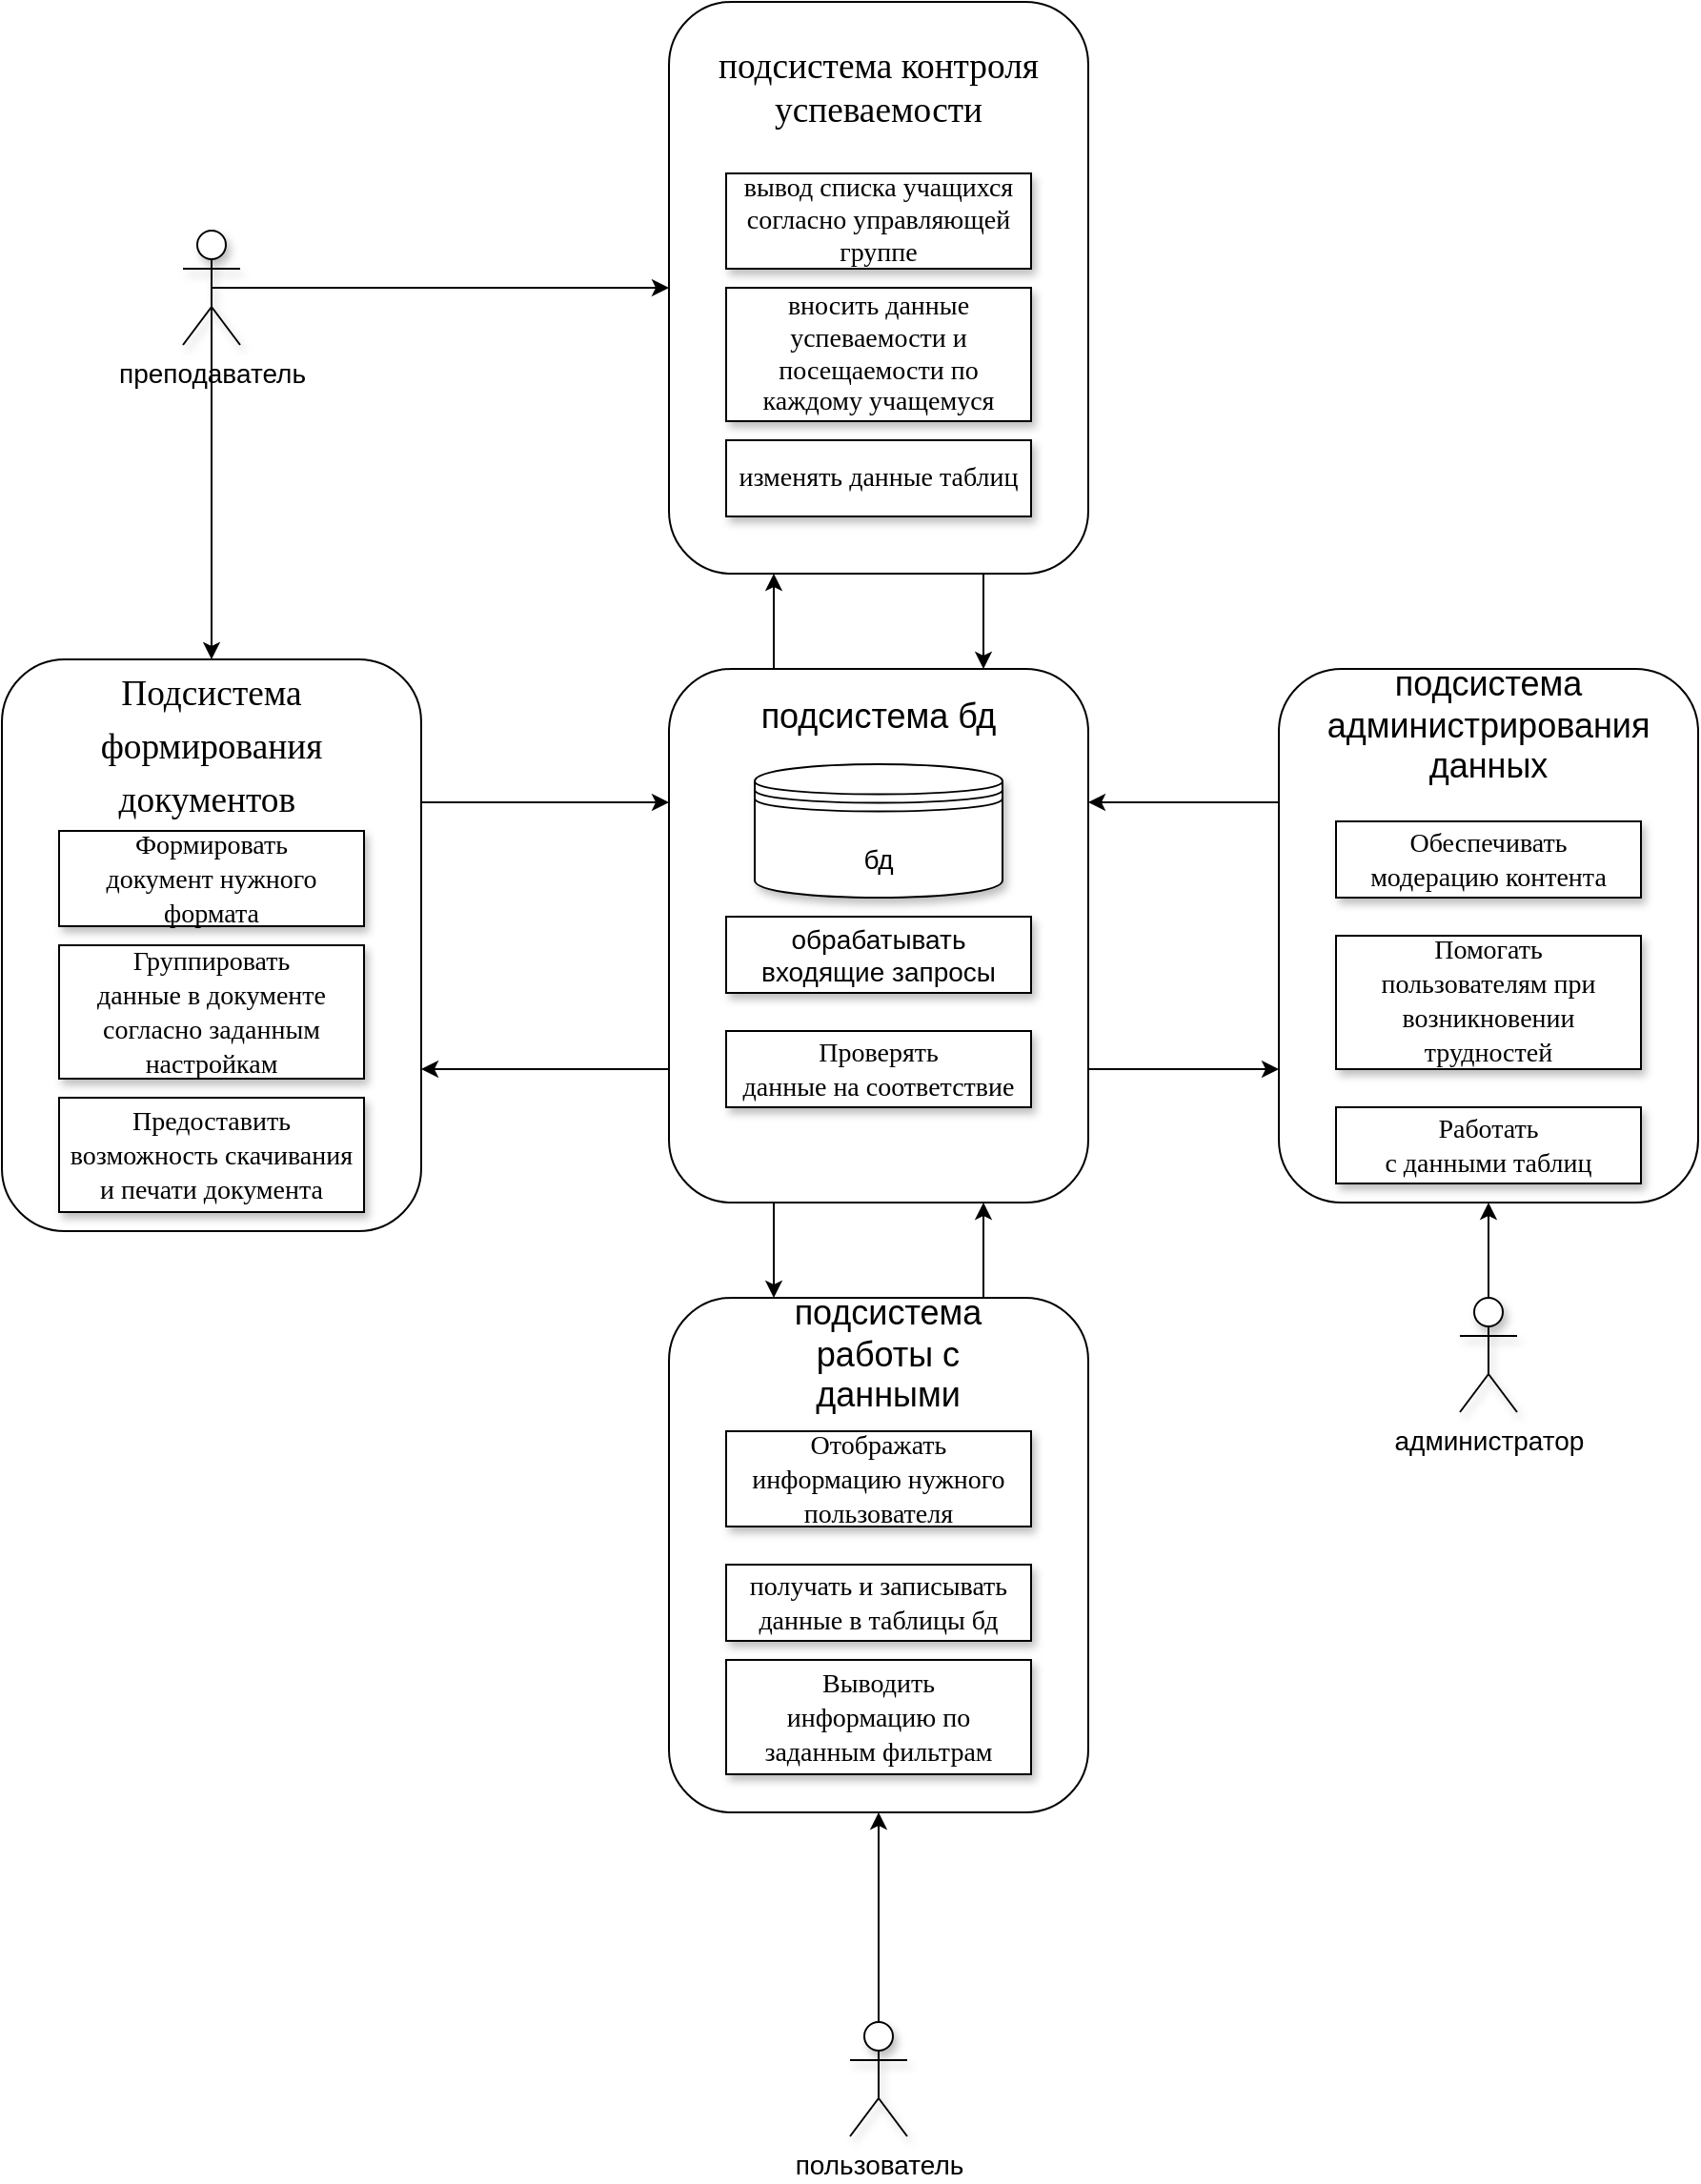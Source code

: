 <mxfile version="17.1.2" type="github"><diagram id="0LDRQkIn8O1QZU5tjKof" name="Page-1"><mxGraphModel dx="2617" dy="2008" grid="1" gridSize="10" guides="1" tooltips="1" connect="1" arrows="1" fold="1" page="1" pageScale="1" pageWidth="827" pageHeight="1169" math="0" shadow="0"><root><mxCell id="0"/><mxCell id="1" parent="0"/><mxCell id="NItQtO32SqaME0U2cCp2-9" value="" style="group" parent="1" vertex="1" connectable="0"><mxGeometry x="330" y="210" width="220" height="280" as="geometry"/></mxCell><mxCell id="NItQtO32SqaME0U2cCp2-1" value="" style="rounded=1;whiteSpace=wrap;html=1;" parent="NItQtO32SqaME0U2cCp2-9" vertex="1"><mxGeometry width="220" height="280" as="geometry"/></mxCell><mxCell id="NItQtO32SqaME0U2cCp2-2" value="" style="shape=datastore;whiteSpace=wrap;html=1;labelPosition=center;verticalLabelPosition=bottom;align=center;verticalAlign=top;shadow=1;" parent="NItQtO32SqaME0U2cCp2-9" vertex="1"><mxGeometry x="45" y="50" width="130" height="70" as="geometry"/></mxCell><mxCell id="NItQtO32SqaME0U2cCp2-4" value="&lt;font style=&quot;font-size: 18px&quot;&gt;подсистема бд&lt;/font&gt;" style="text;html=1;strokeColor=none;fillColor=none;align=center;verticalAlign=middle;whiteSpace=wrap;rounded=0;" parent="NItQtO32SqaME0U2cCp2-9" vertex="1"><mxGeometry x="45" y="10" width="130" height="30" as="geometry"/></mxCell><mxCell id="NItQtO32SqaME0U2cCp2-5" value="&lt;font style=&quot;font-size: 14px&quot;&gt;обрабатывать входящие запросы&lt;/font&gt;" style="rounded=0;whiteSpace=wrap;html=1;shadow=1;" parent="NItQtO32SqaME0U2cCp2-9" vertex="1"><mxGeometry x="30" y="130" width="160" height="40" as="geometry"/></mxCell><mxCell id="NItQtO32SqaME0U2cCp2-6" value="&lt;span style=&quot;line-height: 150% ; font-family: &amp;#34;times new roman&amp;#34; , serif&quot;&gt;&lt;font style=&quot;font-size: 14px&quot;&gt;Проверять&lt;br/&gt;данные на соответствие&lt;/font&gt;&lt;/span&gt;" style="rounded=0;whiteSpace=wrap;html=1;shadow=1;" parent="NItQtO32SqaME0U2cCp2-9" vertex="1"><mxGeometry x="30" y="190" width="160" height="40" as="geometry"/></mxCell><mxCell id="NItQtO32SqaME0U2cCp2-30" value="бд" style="text;html=1;strokeColor=none;fillColor=none;align=center;verticalAlign=middle;whiteSpace=wrap;rounded=0;shadow=1;fontSize=14;" parent="NItQtO32SqaME0U2cCp2-9" vertex="1"><mxGeometry x="80" y="85" width="60" height="30" as="geometry"/></mxCell><mxCell id="NItQtO32SqaME0U2cCp2-33" value="" style="group" parent="1" vertex="1" connectable="0"><mxGeometry x="-20" y="205" width="220" height="300" as="geometry"/></mxCell><mxCell id="NItQtO32SqaME0U2cCp2-24" value="" style="rounded=1;whiteSpace=wrap;html=1;" parent="NItQtO32SqaME0U2cCp2-33" vertex="1"><mxGeometry width="220" height="300" as="geometry"/></mxCell><mxCell id="NItQtO32SqaME0U2cCp2-25" value="&lt;span style=&quot;font-size: 14.0pt ; line-height: 150% ; font-family: &amp;#34;times new roman&amp;#34; , serif&quot;&gt;Подсистема&lt;br/&gt;формирования документов&amp;nbsp;&lt;/span&gt;" style="text;html=1;strokeColor=none;fillColor=none;align=center;verticalAlign=middle;whiteSpace=wrap;rounded=0;shadow=1;fontSize=18;" parent="NItQtO32SqaME0U2cCp2-33" vertex="1"><mxGeometry x="20" y="30" width="180" height="30" as="geometry"/></mxCell><mxCell id="NItQtO32SqaME0U2cCp2-26" value="&lt;span style=&quot;line-height: 150% ; font-family: &amp;#34;times new roman&amp;#34; , serif&quot;&gt;&lt;font style=&quot;font-size: 14px&quot;&gt;Формировать&lt;br/&gt;документ нужного формата&lt;/font&gt;&lt;/span&gt;" style="rounded=0;whiteSpace=wrap;html=1;shadow=1;" parent="NItQtO32SqaME0U2cCp2-33" vertex="1"><mxGeometry x="30" y="90" width="160" height="50" as="geometry"/></mxCell><mxCell id="NItQtO32SqaME0U2cCp2-27" value="&lt;span style=&quot;line-height: 150% ; font-family: &amp;#34;times new roman&amp;#34; , serif&quot;&gt;&lt;font style=&quot;font-size: 14px&quot;&gt;Группировать&lt;br/&gt;данные в документе согласно заданным настройкам&lt;/font&gt;&lt;/span&gt;" style="rounded=0;whiteSpace=wrap;html=1;shadow=1;align=center;" parent="NItQtO32SqaME0U2cCp2-33" vertex="1"><mxGeometry x="30" y="150" width="160" height="70" as="geometry"/></mxCell><mxCell id="NItQtO32SqaME0U2cCp2-28" value="&lt;span style=&quot;line-height: 150% ; font-family: &amp;#34;times new roman&amp;#34; , serif&quot;&gt;&lt;font style=&quot;font-size: 14px&quot;&gt;Предоставить&lt;br/&gt;возможность скачивания и печати документа&lt;/font&gt;&lt;/span&gt;" style="rounded=0;whiteSpace=wrap;html=1;shadow=1;" parent="NItQtO32SqaME0U2cCp2-33" vertex="1"><mxGeometry x="30" y="230" width="160" height="60" as="geometry"/></mxCell><mxCell id="NItQtO32SqaME0U2cCp2-52" style="edgeStyle=orthogonalEdgeStyle;rounded=0;orthogonalLoop=1;jettySize=auto;html=1;exitX=0.75;exitY=0;exitDx=0;exitDy=0;entryX=0.75;entryY=1;entryDx=0;entryDy=0;fontSize=14;" parent="1" source="NItQtO32SqaME0U2cCp2-34" target="NItQtO32SqaME0U2cCp2-1" edge="1"><mxGeometry relative="1" as="geometry"/></mxCell><mxCell id="NItQtO32SqaME0U2cCp2-34" value="" style="rounded=1;whiteSpace=wrap;html=1;" parent="1" vertex="1"><mxGeometry x="330" y="540" width="220" height="270" as="geometry"/></mxCell><mxCell id="NItQtO32SqaME0U2cCp2-35" value="подсистема работы с данными" style="text;html=1;strokeColor=none;fillColor=none;align=center;verticalAlign=middle;whiteSpace=wrap;rounded=0;shadow=1;fontSize=18;" parent="1" vertex="1"><mxGeometry x="370" y="555" width="150" height="30" as="geometry"/></mxCell><mxCell id="NItQtO32SqaME0U2cCp2-36" value="&lt;span style=&quot;line-height: 150% ; font-family: &amp;#34;times new roman&amp;#34; , serif&quot;&gt;&lt;font style=&quot;font-size: 14px&quot;&gt;Отображать&lt;br/&gt;информацию нужного пользователя&lt;/font&gt;&lt;/span&gt;" style="rounded=0;whiteSpace=wrap;html=1;shadow=1;" parent="1" vertex="1"><mxGeometry x="360" y="610" width="160" height="50" as="geometry"/></mxCell><mxCell id="NItQtO32SqaME0U2cCp2-37" value="&lt;span style=&quot;line-height: 150% ; font-family: &amp;#34;times new roman&amp;#34; , serif&quot;&gt;&lt;font style=&quot;font-size: 14px&quot;&gt;Выводить&lt;br/&gt;информацию по заданным фильтрам&lt;/font&gt;&lt;/span&gt;" style="rounded=0;whiteSpace=wrap;html=1;shadow=1;align=center;" parent="1" vertex="1"><mxGeometry x="360" y="730" width="160" height="60" as="geometry"/></mxCell><mxCell id="NItQtO32SqaME0U2cCp2-38" value="&lt;span style=&quot;line-height: 150% ; font-family: &amp;#34;times new roman&amp;#34; , serif&quot;&gt;&lt;font style=&quot;font-size: 14px&quot;&gt;получать и записывать&lt;br&gt;данные в таблицы бд&lt;/font&gt;&lt;/span&gt;" style="rounded=0;whiteSpace=wrap;html=1;shadow=1;" parent="1" vertex="1"><mxGeometry x="360" y="680" width="160" height="40" as="geometry"/></mxCell><mxCell id="NItQtO32SqaME0U2cCp2-39" value="" style="group" parent="1" vertex="1" connectable="0"><mxGeometry x="650" y="210" width="220" height="280" as="geometry"/></mxCell><mxCell id="NItQtO32SqaME0U2cCp2-7" value="" style="rounded=1;whiteSpace=wrap;html=1;" parent="NItQtO32SqaME0U2cCp2-39" vertex="1"><mxGeometry width="220" height="280" as="geometry"/></mxCell><mxCell id="NItQtO32SqaME0U2cCp2-8" value="подсистема администрирования данных" style="text;html=1;strokeColor=none;fillColor=none;align=center;verticalAlign=middle;whiteSpace=wrap;rounded=0;shadow=1;fontSize=18;" parent="NItQtO32SqaME0U2cCp2-39" vertex="1"><mxGeometry x="80" y="15" width="60" height="30" as="geometry"/></mxCell><mxCell id="NItQtO32SqaME0U2cCp2-10" value="&lt;span style=&quot;line-height: 150% ; font-family: &amp;#34;times new roman&amp;#34; , serif&quot;&gt;&lt;font style=&quot;font-size: 14px&quot;&gt;Обеспечивать&lt;br/&gt;модерацию контента&lt;/font&gt;&lt;/span&gt;" style="rounded=0;whiteSpace=wrap;html=1;shadow=1;" parent="NItQtO32SqaME0U2cCp2-39" vertex="1"><mxGeometry x="30" y="80" width="160" height="40" as="geometry"/></mxCell><mxCell id="NItQtO32SqaME0U2cCp2-11" value="&lt;div&gt;&lt;span style=&quot;font-size: 14px ; font-family: &amp;#34;times new roman&amp;#34; , serif&quot;&gt;Помогать&lt;/span&gt;&lt;/div&gt;&lt;span style=&quot;line-height: 150% ; font-family: &amp;#34;times new roman&amp;#34; , serif&quot;&gt;&lt;div&gt;&lt;span style=&quot;font-size: 14px&quot;&gt;пользователям при возникновении трудностей&lt;/span&gt;&lt;/div&gt;&lt;/span&gt;" style="rounded=0;whiteSpace=wrap;html=1;shadow=1;align=center;" parent="NItQtO32SqaME0U2cCp2-39" vertex="1"><mxGeometry x="30" y="140" width="160" height="70" as="geometry"/></mxCell><mxCell id="NItQtO32SqaME0U2cCp2-12" value="&lt;span style=&quot;line-height: 150% ; font-family: &amp;#34;times new roman&amp;#34; , serif&quot;&gt;&lt;font style=&quot;font-size: 14px&quot;&gt;Работать&lt;br/&gt;с данными таблиц&lt;/font&gt;&lt;/span&gt;" style="rounded=0;whiteSpace=wrap;html=1;shadow=1;" parent="NItQtO32SqaME0U2cCp2-39" vertex="1"><mxGeometry x="30" y="230" width="160" height="40" as="geometry"/></mxCell><mxCell id="NItQtO32SqaME0U2cCp2-60" style="edgeStyle=orthogonalEdgeStyle;rounded=0;orthogonalLoop=1;jettySize=auto;html=1;exitX=0.5;exitY=0;exitDx=0;exitDy=0;exitPerimeter=0;entryX=0.5;entryY=1;entryDx=0;entryDy=0;fontSize=14;" parent="1" source="NItQtO32SqaME0U2cCp2-41" target="NItQtO32SqaME0U2cCp2-7" edge="1"><mxGeometry relative="1" as="geometry"/></mxCell><mxCell id="NItQtO32SqaME0U2cCp2-41" value="администратор" style="shape=umlActor;verticalLabelPosition=bottom;verticalAlign=top;html=1;outlineConnect=0;shadow=1;fontSize=14;" parent="1" vertex="1"><mxGeometry x="745" y="540" width="30" height="60" as="geometry"/></mxCell><mxCell id="NItQtO32SqaME0U2cCp2-63" style="edgeStyle=orthogonalEdgeStyle;rounded=0;orthogonalLoop=1;jettySize=auto;html=1;exitX=0.5;exitY=0;exitDx=0;exitDy=0;exitPerimeter=0;entryX=0.5;entryY=1;entryDx=0;entryDy=0;fontSize=14;" parent="1" source="NItQtO32SqaME0U2cCp2-42" target="NItQtO32SqaME0U2cCp2-34" edge="1"><mxGeometry relative="1" as="geometry"/></mxCell><mxCell id="NItQtO32SqaME0U2cCp2-42" value="пользователь" style="shape=umlActor;verticalLabelPosition=bottom;verticalAlign=top;html=1;outlineConnect=0;shadow=1;fontSize=14;" parent="1" vertex="1"><mxGeometry x="425" y="920" width="30" height="60" as="geometry"/></mxCell><mxCell id="NItQtO32SqaME0U2cCp2-51" style="edgeStyle=orthogonalEdgeStyle;rounded=0;orthogonalLoop=1;jettySize=auto;html=1;exitX=0.25;exitY=1;exitDx=0;exitDy=0;entryX=0.25;entryY=0;entryDx=0;entryDy=0;fontSize=14;" parent="1" source="NItQtO32SqaME0U2cCp2-1" target="NItQtO32SqaME0U2cCp2-34" edge="1"><mxGeometry relative="1" as="geometry"/></mxCell><mxCell id="NItQtO32SqaME0U2cCp2-58" style="edgeStyle=orthogonalEdgeStyle;rounded=0;orthogonalLoop=1;jettySize=auto;html=1;exitX=0;exitY=0.25;exitDx=0;exitDy=0;entryX=1;entryY=0.25;entryDx=0;entryDy=0;fontSize=14;" parent="1" source="NItQtO32SqaME0U2cCp2-7" target="NItQtO32SqaME0U2cCp2-1" edge="1"><mxGeometry relative="1" as="geometry"/></mxCell><mxCell id="NItQtO32SqaME0U2cCp2-59" style="edgeStyle=orthogonalEdgeStyle;rounded=0;orthogonalLoop=1;jettySize=auto;html=1;exitX=1;exitY=0.75;exitDx=0;exitDy=0;entryX=0;entryY=0.75;entryDx=0;entryDy=0;fontSize=14;" parent="1" source="NItQtO32SqaME0U2cCp2-1" target="NItQtO32SqaME0U2cCp2-7" edge="1"><mxGeometry relative="1" as="geometry"/></mxCell><mxCell id="NItQtO32SqaME0U2cCp2-61" style="edgeStyle=orthogonalEdgeStyle;rounded=0;orthogonalLoop=1;jettySize=auto;html=1;exitX=1;exitY=0.25;exitDx=0;exitDy=0;entryX=0;entryY=0.25;entryDx=0;entryDy=0;fontSize=14;" parent="1" source="NItQtO32SqaME0U2cCp2-24" target="NItQtO32SqaME0U2cCp2-1" edge="1"><mxGeometry relative="1" as="geometry"/></mxCell><mxCell id="NItQtO32SqaME0U2cCp2-62" style="edgeStyle=orthogonalEdgeStyle;rounded=0;orthogonalLoop=1;jettySize=auto;html=1;exitX=0;exitY=0.75;exitDx=0;exitDy=0;fontSize=14;" parent="1" source="NItQtO32SqaME0U2cCp2-1" edge="1"><mxGeometry relative="1" as="geometry"><mxPoint x="200" y="420" as="targetPoint"/></mxGeometry></mxCell><mxCell id="NItQtO32SqaME0U2cCp2-65" value="" style="group" parent="1" vertex="1" connectable="0"><mxGeometry x="330" y="-140" width="220" height="300" as="geometry"/></mxCell><mxCell id="NItQtO32SqaME0U2cCp2-66" value="" style="rounded=1;whiteSpace=wrap;html=1;" parent="NItQtO32SqaME0U2cCp2-65" vertex="1"><mxGeometry width="220" height="300" as="geometry"/></mxCell><mxCell id="NItQtO32SqaME0U2cCp2-67" value="&lt;font face=&quot;times new roman, serif&quot;&gt;&lt;span style=&quot;font-size: 18.667px&quot;&gt;подсистема контроля успеваемости&lt;/span&gt;&lt;/font&gt;" style="text;html=1;strokeColor=none;fillColor=none;align=center;verticalAlign=middle;whiteSpace=wrap;rounded=0;shadow=1;fontSize=18;" parent="NItQtO32SqaME0U2cCp2-65" vertex="1"><mxGeometry x="20" y="30" width="180" height="30" as="geometry"/></mxCell><mxCell id="NItQtO32SqaME0U2cCp2-68" value="&lt;font face=&quot;times new roman, serif&quot;&gt;&lt;span style=&quot;font-size: 14px&quot;&gt;вывод списка учащихся согласно управляющей группе&lt;/span&gt;&lt;/font&gt;" style="rounded=0;whiteSpace=wrap;html=1;shadow=1;" parent="NItQtO32SqaME0U2cCp2-65" vertex="1"><mxGeometry x="30" y="90" width="160" height="50" as="geometry"/></mxCell><mxCell id="NItQtO32SqaME0U2cCp2-69" value="&lt;font face=&quot;times new roman, serif&quot;&gt;&lt;span style=&quot;font-size: 14px&quot;&gt;вносить данные успеваемости и посещаемости по каждому учащемуся&lt;/span&gt;&lt;/font&gt;" style="rounded=0;whiteSpace=wrap;html=1;shadow=1;align=center;" parent="NItQtO32SqaME0U2cCp2-65" vertex="1"><mxGeometry x="30" y="150" width="160" height="70" as="geometry"/></mxCell><mxCell id="NItQtO32SqaME0U2cCp2-70" value="&lt;font face=&quot;times new roman, serif&quot;&gt;&lt;span style=&quot;font-size: 14px&quot;&gt;изменять данные таблиц&lt;/span&gt;&lt;/font&gt;" style="rounded=0;whiteSpace=wrap;html=1;shadow=1;" parent="NItQtO32SqaME0U2cCp2-65" vertex="1"><mxGeometry x="30" y="230" width="160" height="40" as="geometry"/></mxCell><mxCell id="NItQtO32SqaME0U2cCp2-72" style="edgeStyle=orthogonalEdgeStyle;rounded=0;orthogonalLoop=1;jettySize=auto;html=1;exitX=0.5;exitY=0.5;exitDx=0;exitDy=0;exitPerimeter=0;entryX=0;entryY=0.5;entryDx=0;entryDy=0;fontSize=14;" parent="1" source="NItQtO32SqaME0U2cCp2-71" target="NItQtO32SqaME0U2cCp2-66" edge="1"><mxGeometry relative="1" as="geometry"/></mxCell><mxCell id="NItQtO32SqaME0U2cCp2-75" style="edgeStyle=orthogonalEdgeStyle;rounded=0;orthogonalLoop=1;jettySize=auto;html=1;exitX=0.5;exitY=0.5;exitDx=0;exitDy=0;exitPerimeter=0;entryX=0.5;entryY=0;entryDx=0;entryDy=0;fontSize=14;" parent="1" source="NItQtO32SqaME0U2cCp2-71" target="NItQtO32SqaME0U2cCp2-24" edge="1"><mxGeometry relative="1" as="geometry"/></mxCell><mxCell id="NItQtO32SqaME0U2cCp2-71" value="преподаватель" style="shape=umlActor;verticalLabelPosition=bottom;verticalAlign=top;html=1;outlineConnect=0;shadow=1;fontSize=14;" parent="1" vertex="1"><mxGeometry x="75" y="-20" width="30" height="60" as="geometry"/></mxCell><mxCell id="NItQtO32SqaME0U2cCp2-73" style="edgeStyle=orthogonalEdgeStyle;rounded=0;orthogonalLoop=1;jettySize=auto;html=1;exitX=0.25;exitY=0;exitDx=0;exitDy=0;entryX=0.25;entryY=1;entryDx=0;entryDy=0;fontSize=14;" parent="1" source="NItQtO32SqaME0U2cCp2-1" target="NItQtO32SqaME0U2cCp2-66" edge="1"><mxGeometry relative="1" as="geometry"/></mxCell><mxCell id="NItQtO32SqaME0U2cCp2-74" style="edgeStyle=orthogonalEdgeStyle;rounded=0;orthogonalLoop=1;jettySize=auto;html=1;exitX=0.75;exitY=1;exitDx=0;exitDy=0;entryX=0.75;entryY=0;entryDx=0;entryDy=0;fontSize=14;" parent="1" source="NItQtO32SqaME0U2cCp2-66" target="NItQtO32SqaME0U2cCp2-1" edge="1"><mxGeometry relative="1" as="geometry"/></mxCell></root></mxGraphModel></diagram></mxfile>